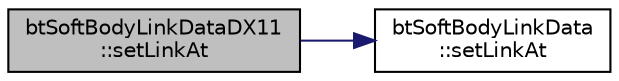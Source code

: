 digraph "btSoftBodyLinkDataDX11::setLinkAt"
{
  edge [fontname="Helvetica",fontsize="10",labelfontname="Helvetica",labelfontsize="10"];
  node [fontname="Helvetica",fontsize="10",shape=record];
  rankdir="LR";
  Node1 [label="btSoftBodyLinkDataDX11\l::setLinkAt",height=0.2,width=0.4,color="black", fillcolor="grey75", style="filled", fontcolor="black"];
  Node1 -> Node2 [color="midnightblue",fontsize="10",style="solid"];
  Node2 [label="btSoftBodyLinkData\l::setLinkAt",height=0.2,width=0.4,color="black", fillcolor="white", style="filled",URL="$classbt_soft_body_link_data.html#a44f200dcb878405cebf3704dc7a8b8cd"];
}

